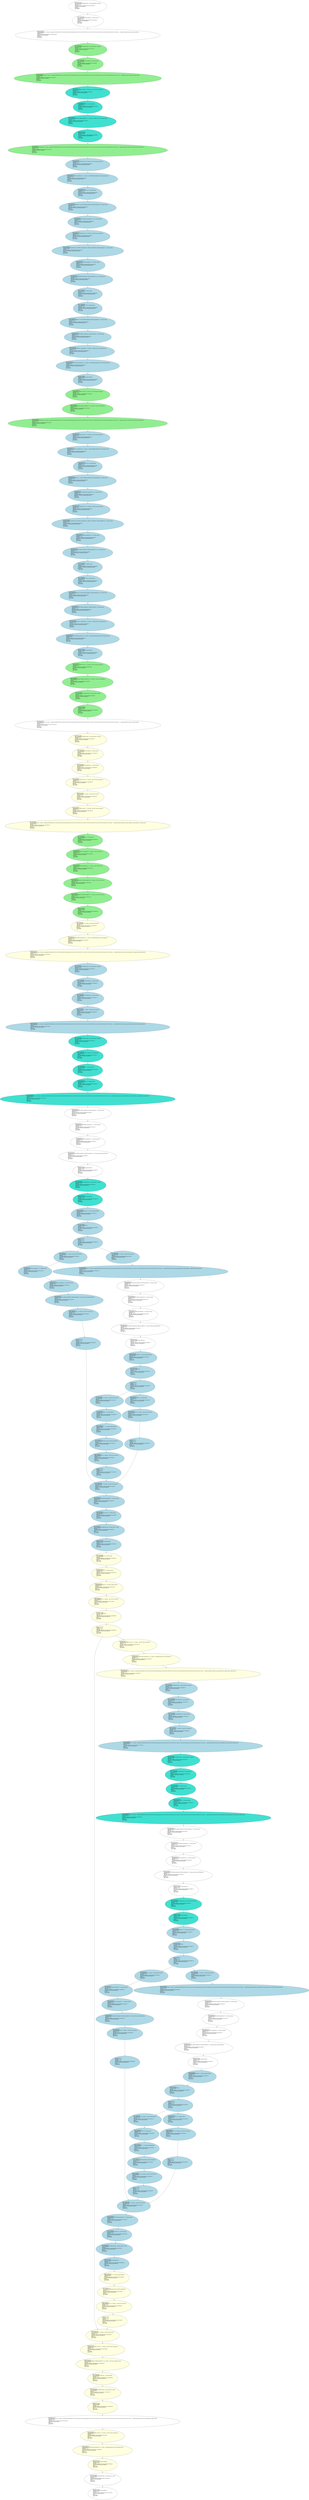 digraph "MachineCFG of main" {
  Node0 [label="MI0x55f326bb5110\l  renamable $r1 = LDRi12 %const.0, 0, 14, $noreg :: (load (s32) from constant-pool)\l  isTransient:False\l  ExeCnt:1\l  MI's addr:0x800000 cache line:524288 cache index:0\l  More Info of MI:prime_initSeed_BB0_I0\lin UR186\l  May Load?1\l  May Store?0\l  ]\l  " fillcolor="turquoise" style="filled"];
  Node0 -> Node1;
  Node1 [label="MI0x55f326bb5258\l  renamable $r0 = MOVi 0, 14, $noreg, $noreg\l  isTransient:False\l  ExeCnt:1\l  MI's addr:0x800004 cache line:524288 cache index:0\l  More Info of MI:prime_initSeed_BB0_I1\lin UR185\l  May Load?0\l  May Store?0\l  ]\l  " fillcolor="turquoise" style="filled"];
  Node1 -> Node2;
  Node2 [label="MI0x55f326bb53a0\l  STRi12 killed renamable $r0, killed renamable $r1, 0, 14, $noreg :: (volatile store (s32) into @prime_seed)\l  isTransient:False\l  ExeCnt:1\l  MI's addr:0x800008 cache line:524288 cache index:0\l  More Info of MI:prime_initSeed_BB0_I2\lin UR184\l  May Load?0\l  May Store?1\l  ]\l  " fillcolor="turquoise" style="filled"];
  Node2 -> Node3;
  Node3 [label="MI0x55f326bb54e8\l  BX_RET 14, $noreg\l  isTransient:False\l  ExeCnt:1\l  MI's addr:0x80000c cache line:524288 cache index:0\l  More Info of MI:prime_initSeed_BB0_I3\lin UR183\l  May Load?0\l  May Store?0\l  ]\l  " fillcolor="turquoise" style="filled"];
  Node3 -> Node17;
  Node4 [label="MI0x55f326bc40f0\l  renamable $r0 = LDRi12 %const.0, 0, 14, $noreg :: (load (s32) from constant-pool)\l  isTransient:False\l  ExeCnt:1\l  MI's addr:0x800014 cache line:524289 cache index:1\l  More Info of MI:prime_randomInteger_BB0_I0\lin UR181\l  May Load?1\l  May Store?0\l  ]\l  " fillcolor="lightblue" style="filled"];
  Node4 -> Node6;
  Node5 [label="MI0x55f326bc40f0\l  renamable $r0 = LDRi12 %const.0, 0, 14, $noreg :: (load (s32) from constant-pool)\l  isTransient:False\l  ExeCnt:1\l  MI's addr:0x800014 cache line:524289 cache index:1\l  More Info of MI:prime_randomInteger_BB0_I0\lin UR162\l  May Load?1\l  May Store?0\l  ]\l  " fillcolor="lightblue" style="filled"];
  Node5 -> Node7;
  Node6 [label="MI0x55f326bc4238\l  renamable $r2 = LDRi12 renamable $r0, 0, 14, $noreg :: (volatile dereferenceable load (s32) from @prime_seed)\l  isTransient:False\l  ExeCnt:1\l  MI's addr:0x800018 cache line:524289 cache index:1\l  More Info of MI:prime_randomInteger_BB0_I1\lin UR180\l  May Load?1\l  May Store?0\l  ]\l  " fillcolor="lightblue" style="filled"];
  Node6 -> Node8;
  Node7 [label="MI0x55f326bc4238\l  renamable $r2 = LDRi12 renamable $r0, 0, 14, $noreg :: (volatile dereferenceable load (s32) from @prime_seed)\l  isTransient:False\l  ExeCnt:1\l  MI's addr:0x800018 cache line:524289 cache index:1\l  More Info of MI:prime_randomInteger_BB0_I1\lin UR161\l  May Load?1\l  May Store?0\l  ]\l  " fillcolor="lightblue" style="filled"];
  Node7 -> Node9;
  Node8 [label="MI0x55f326bc4380\l  renamable $r3 = MOVi 133, 14, $noreg, $noreg\l  isTransient:False\l  ExeCnt:1\l  MI's addr:0x80001c cache line:524289 cache index:1\l  More Info of MI:prime_randomInteger_BB0_I2\lin UR179\l  May Load?0\l  May Store?0\l  ]\l  " fillcolor="lightblue" style="filled"];
  Node8 -> Node10;
  Node9 [label="MI0x55f326bc4380\l  renamable $r3 = MOVi 133, 14, $noreg, $noreg\l  isTransient:False\l  ExeCnt:1\l  MI's addr:0x80001c cache line:524289 cache index:1\l  More Info of MI:prime_randomInteger_BB0_I2\lin UR160\l  May Load?0\l  May Store?0\l  ]\l  " fillcolor="lightblue" style="filled"];
  Node9 -> Node11;
  Node10 [label="MI0x55f326bc44c8\l  early-clobber renamable $r1 = nsw MULv5 killed renamable $r2, killed renamable $r3, 14, $noreg, $noreg\l  isTransient:False\l  ExeCnt:1\l  MI's addr:0x800020 cache line:524290 cache index:2\l  More Info of MI:prime_randomInteger_BB0_I3\lin UR178\l  May Load?0\l  May Store?0\l  ]\l  " fillcolor="lightblue" style="filled"];
  Node10 -> Node12;
  Node11 [label="MI0x55f326bc44c8\l  early-clobber renamable $r1 = nsw MULv5 killed renamable $r2, killed renamable $r3, 14, $noreg, $noreg\l  isTransient:False\l  ExeCnt:1\l  MI's addr:0x800020 cache line:524290 cache index:2\l  More Info of MI:prime_randomInteger_BB0_I3\lin UR159\l  May Load?0\l  May Store?0\l  ]\l  " fillcolor="lightblue" style="filled"];
  Node11 -> Node13;
  Node12 [label="MI0x55f326bc4610\l  renamable $r1 = nsw ADDri killed renamable $r1, 81, 14, $noreg, $noreg\l  isTransient:False\l  ExeCnt:1\l  MI's addr:0x800024 cache line:524290 cache index:2\l  More Info of MI:prime_randomInteger_BB0_I4\lin UR177\l  May Load?0\l  May Store?0\l  ]\l  " fillcolor="lightblue" style="filled"];
  Node12 -> Node14;
  Node13 [label="MI0x55f326bc4610\l  renamable $r1 = nsw ADDri killed renamable $r1, 81, 14, $noreg, $noreg\l  isTransient:False\l  ExeCnt:1\l  MI's addr:0x800024 cache line:524290 cache index:2\l  More Info of MI:prime_randomInteger_BB0_I4\lin UR158\l  May Load?0\l  May Store?0\l  ]\l  " fillcolor="lightblue" style="filled"];
  Node13 -> Node15;
  Node14 [label="MI0x55f326bc4758\l  renamable $r12 = LDRcp %const.1, 0, 14, $noreg :: (load (s32) from constant-pool)\l  isTransient:False\l  ExeCnt:1\l  MI's addr:0x800028 cache line:524290 cache index:2\l  More Info of MI:prime_randomInteger_BB0_I5\lin UR176\l  May Load?1\l  May Store?0\l  ]\l  " fillcolor="lightblue" style="filled"];
  Node14 -> Node19;
  Node15 [label="MI0x55f326bc4758\l  renamable $r12 = LDRcp %const.1, 0, 14, $noreg :: (load (s32) from constant-pool)\l  isTransient:False\l  ExeCnt:1\l  MI's addr:0x800028 cache line:524290 cache index:2\l  More Info of MI:prime_randomInteger_BB0_I5\lin UR157\l  May Load?1\l  May Store?0\l  ]\l  " fillcolor="lightblue" style="filled"];
  Node15 -> Node20;
  Node16 [label="MI0x55f326bccb98\l  BL_pred @prime_initSeed, 14, $noreg, <regmask $lr $d8 $d9 $d10 $d11 $d12 $d13 $d14 $d15 $q4 $q5 $q6 $q7 $r4 $r5 $r6 $r7 $r8 $r9 $r10 $r11 $s16 $s17 $s18 $s19 $s20 $s21 $s22 $s23 $s24 $s25 $s26 $s27 and 35 more...>, implicit-def dead $lr, implicit $sp, implicit-def $sp\l  isTransient:False\l  ExeCnt:1\l  MI's addr:0x800064 cache line:524294 cache index:6\l  More Info of MI:prime_init_BB0_I6\lin UR187\l  May Load?0\l  May Store?0\l  ]\l  " fillcolor="lightgreen" style="filled"];
  Node16 -> Node0;
  Node17 [label="MI0x55f326bccf70\l  BL_pred @prime_randomInteger, 14, $noreg, <regmask $lr $d8 $d9 $d10 $d11 $d12 $d13 $d14 $d15 $q4 $q5 $q6 $q7 $r4 $r5 $r6 $r7 $r8 $r9 $r10 $r11 $s16 $s17 $s18 $s19 $s20 $s21 $s22 $s23 $s24 $s25 $s26 $s27 and 35 more...>, implicit-def dead $lr, implicit $sp, implicit-def $sp, implicit-def $r0\l  isTransient:False\l  ExeCnt:1\l  MI's addr:0x800068 cache line:524294 cache index:6\l  More Info of MI:prime_init_BB0_I7\lin UR182\l  May Load?0\l  May Store?0\l  ]\l  " fillcolor="lightgreen" style="filled"];
  Node17 -> Node4;
  Node18 [label="MI0x55f326bcd0b8\l  $r11 = frame-setup MOVr killed $sp, 14, $noreg, $noreg\l  isTransient:False\l  ExeCnt:1\l  MI's addr:0x800060 cache line:524294 cache index:6\l  More Info of MI:prime_init_BB0_I4\lin UR188\l  May Load?0\l  May Store?0\l  ]\l  " fillcolor="lightgreen" style="filled"];
  Node18 -> Node16;
  Node19 [label="MI0x55f326bd0150\l  dead early-clobber renamable $r2, early-clobber renamable $r3 = SMULLv5 renamable $r1, killed renamable $r12, 14, $noreg, $noreg\l  isTransient:False\l  ExeCnt:1\l  MI's addr:0x80002c cache line:524290 cache index:2\l  More Info of MI:prime_randomInteger_BB0_I6\lin UR175\l  May Load?0\l  May Store?0\l  ]\l  " fillcolor="lightblue" style="filled"];
  Node19 -> Node21;
  Node20 [label="MI0x55f326bd0150\l  dead early-clobber renamable $r2, early-clobber renamable $r3 = SMULLv5 renamable $r1, killed renamable $r12, 14, $noreg, $noreg\l  isTransient:False\l  ExeCnt:1\l  MI's addr:0x80002c cache line:524290 cache index:2\l  More Info of MI:prime_randomInteger_BB0_I6\lin UR156\l  May Load?0\l  May Store?0\l  ]\l  " fillcolor="lightblue" style="filled"];
  Node20 -> Node22;
  Node21 [label="MI0x55f326bd0298\l  renamable $r2 = MOVsi renamable $r3, 73, 14, $noreg, $noreg\l  isTransient:False\l  ExeCnt:1\l  MI's addr:0x800030 cache line:524291 cache index:3\l  More Info of MI:prime_randomInteger_BB0_I7\lin UR174\l  May Load?0\l  May Store?0\l  ]\l  " fillcolor="lightblue" style="filled"];
  Node21 -> Node23;
  Node22 [label="MI0x55f326bd0298\l  renamable $r2 = MOVsi renamable $r3, 73, 14, $noreg, $noreg\l  isTransient:False\l  ExeCnt:1\l  MI's addr:0x800030 cache line:524291 cache index:3\l  More Info of MI:prime_randomInteger_BB0_I7\lin UR155\l  May Load?0\l  May Store?0\l  ]\l  " fillcolor="lightblue" style="filled"];
  Node22 -> Node24;
  Node23 [label="MI0x55f326bd03e0\l  renamable $r3 = ADDrsi killed renamable $r2, killed renamable $r3, 251, 14, $noreg, $noreg\l  isTransient:False\l  ExeCnt:1\l  MI's addr:0x800034 cache line:524291 cache index:3\l  More Info of MI:prime_randomInteger_BB0_I8\lin UR173\l  May Load?0\l  May Store?0\l  ]\l  " fillcolor="lightblue" style="filled"];
  Node23 -> Node33;
  Node24 [label="MI0x55f326bd03e0\l  renamable $r3 = ADDrsi killed renamable $r2, killed renamable $r3, 251, 14, $noreg, $noreg\l  isTransient:False\l  ExeCnt:1\l  MI's addr:0x800034 cache line:524291 cache index:3\l  More Info of MI:prime_randomInteger_BB0_I8\lin UR154\l  May Load?0\l  May Store?0\l  ]\l  " fillcolor="lightblue" style="filled"];
  Node24 -> Node34;
  Node25 [label="MI0x55f326bd05b0\l  early-clobber renamable $r2 = MULv5 killed renamable $r3, killed renamable $r12, 14, $noreg, $noreg\l  isTransient:False\l  ExeCnt:1\l  MI's addr:0x800040 cache line:524292 cache index:4\l  More Info of MI:prime_randomInteger_BB0_I11\lin UR170\l  May Load?0\l  May Store?0\l  ]\l  " fillcolor="lightblue" style="filled"];
  Node25 -> Node27;
  Node26 [label="MI0x55f326bd05b0\l  early-clobber renamable $r2 = MULv5 killed renamable $r3, killed renamable $r12, 14, $noreg, $noreg\l  isTransient:False\l  ExeCnt:1\l  MI's addr:0x800040 cache line:524292 cache index:4\l  More Info of MI:prime_randomInteger_BB0_I11\lin UR151\l  May Load?0\l  May Store?0\l  ]\l  " fillcolor="lightblue" style="filled"];
  Node26 -> Node28;
  Node27 [label="MI0x55f326bd06f8\l  renamable $r1 = SUBrr killed renamable $r1, killed renamable $r2, 14, $noreg, $noreg\l  isTransient:False\l  ExeCnt:1\l  MI's addr:0x800044 cache line:524292 cache index:4\l  More Info of MI:prime_randomInteger_BB0_I12\lin UR169\l  May Load?0\l  May Store?0\l  ]\l  " fillcolor="lightblue" style="filled"];
  Node27 -> Node29;
  Node28 [label="MI0x55f326bd06f8\l  renamable $r1 = SUBrr killed renamable $r1, killed renamable $r2, 14, $noreg, $noreg\l  isTransient:False\l  ExeCnt:1\l  MI's addr:0x800044 cache line:524292 cache index:4\l  More Info of MI:prime_randomInteger_BB0_I12\lin UR150\l  May Load?0\l  May Store?0\l  ]\l  " fillcolor="lightblue" style="filled"];
  Node28 -> Node30;
  Node29 [label="MI0x55f326bd0840\l  STRi12 killed renamable $r1, renamable $r0, 0, 14, $noreg :: (volatile store (s32) into @prime_seed)\l  isTransient:False\l  ExeCnt:1\l  MI's addr:0x800048 cache line:524292 cache index:4\l  More Info of MI:prime_randomInteger_BB0_I13\lin UR168\l  May Load?0\l  May Store?1\l  ]\l  " fillcolor="lightblue" style="filled"];
  Node29 -> Node31;
  Node30 [label="MI0x55f326bd0840\l  STRi12 killed renamable $r1, renamable $r0, 0, 14, $noreg :: (volatile store (s32) into @prime_seed)\l  isTransient:False\l  ExeCnt:1\l  MI's addr:0x800048 cache line:524292 cache index:4\l  More Info of MI:prime_randomInteger_BB0_I13\lin UR149\l  May Load?0\l  May Store?1\l  ]\l  " fillcolor="lightblue" style="filled"];
  Node30 -> Node32;
  Node31 [label="MI0x55f326bd0988\l  renamable $r0 = LDRi12 killed renamable $r0, 0, 14, $noreg :: (volatile dereferenceable load (s32) from @prime_seed)\l  isTransient:False\l  ExeCnt:1\l  MI's addr:0x80004c cache line:524292 cache index:4\l  More Info of MI:prime_randomInteger_BB0_I14\lin UR167\l  May Load?1\l  May Store?0\l  ]\l  " fillcolor="lightblue" style="filled"];
  Node31 -> Node35;
  Node32 [label="MI0x55f326bd0988\l  renamable $r0 = LDRi12 killed renamable $r0, 0, 14, $noreg :: (volatile dereferenceable load (s32) from @prime_seed)\l  isTransient:False\l  ExeCnt:1\l  MI's addr:0x80004c cache line:524292 cache index:4\l  More Info of MI:prime_randomInteger_BB0_I14\lin UR148\l  May Load?1\l  May Store?0\l  ]\l  " fillcolor="lightblue" style="filled"];
  Node32 -> Node36;
  Node33 [label="MI0x55f326bd0ad0\l  $r12 = MOVi 159, 14, $noreg, $noreg\l  isTransient:False\l  ExeCnt:1\l  MI's addr:0x800038 cache line:524291 cache index:3\l  More Info of MI:prime_randomInteger_BB0_I9\lin UR172\l  May Load?0\l  May Store?0\l  ]\l  " fillcolor="lightblue" style="filled"];
  Node33 -> Node37;
  Node34 [label="MI0x55f326bd0ad0\l  $r12 = MOVi 159, 14, $noreg, $noreg\l  isTransient:False\l  ExeCnt:1\l  MI's addr:0x800038 cache line:524291 cache index:3\l  More Info of MI:prime_randomInteger_BB0_I9\lin UR153\l  May Load?0\l  May Store?0\l  ]\l  " fillcolor="lightblue" style="filled"];
  Node34 -> Node38;
  Node35 [label="MI0x55f326bd0b58\l  BX_RET 14, $noreg, implicit killed $r0\l  isTransient:False\l  ExeCnt:1\l  MI's addr:0x800050 cache line:524293 cache index:5\l  More Info of MI:prime_randomInteger_BB0_I15\lin UR166\l  May Load?0\l  May Store?0\l  ]\l  " fillcolor="lightblue" style="filled"];
  Node35 -> Node42;
  Node36 [label="MI0x55f326bd0b58\l  BX_RET 14, $noreg, implicit killed $r0\l  isTransient:False\l  ExeCnt:1\l  MI's addr:0x800050 cache line:524293 cache index:5\l  More Info of MI:prime_randomInteger_BB0_I15\lin UR147\l  May Load?0\l  May Store?0\l  ]\l  " fillcolor="lightblue" style="filled"];
  Node36 -> Node47;
  Node37 [label="MI0x55f326bd0d60\l  $r12 = ORRri $r12, 7936, 14, $noreg, $noreg\l  isTransient:False\l  ExeCnt:1\l  MI's addr:0x80003c cache line:524291 cache index:3\l  More Info of MI:prime_randomInteger_BB0_I10\lin UR171\l  May Load?0\l  May Store?0\l  ]\l  " fillcolor="lightblue" style="filled"];
  Node37 -> Node25;
  Node38 [label="MI0x55f326bd0d60\l  $r12 = ORRri $r12, 7936, 14, $noreg, $noreg\l  isTransient:False\l  ExeCnt:1\l  MI's addr:0x80003c cache line:524291 cache index:3\l  More Info of MI:prime_randomInteger_BB0_I10\lin UR152\l  May Load?0\l  May Store?0\l  ]\l  " fillcolor="lightblue" style="filled"];
  Node38 -> Node26;
  Node39 [label="MI0x55f326bd5800\l  renamable $r0 = LDRi12 %const.0, 0, 14, $noreg :: (load (s32) from constant-pool)\l  isTransient:False\l  ExeCnt:1\l  MI's addr:0x800090 cache line:524297 cache index:9\l  More Info of MI:prime_return_BB0_I0\lin UR5\l  May Load?1\l  May Store?0\l  ]\l  " fillcolor="lightyellow" style="filled"];
  Node39 -> Node40;
  Node40 [label="MI0x55f326bd5948\l  renamable $r0 = LDRi12 killed renamable $r0, 0, 14, $noreg :: (dereferenceable load (s32) from @prime_result)\l  isTransient:False\l  ExeCnt:1\l  MI's addr:0x800094 cache line:524297 cache index:9\l  More Info of MI:prime_return_BB0_I1\lin UR4\l  May Load?1\l  May Store?0\l  ]\l  " fillcolor="lightyellow" style="filled"];
  Node40 -> Node41;
  Node41 [label="MI0x55f326bd5b18\l  BX_RET 14, $noreg, implicit killed $r0\l  isTransient:False\l  ExeCnt:1\l  MI's addr:0x800098 cache line:524297 cache index:9\l  More Info of MI:prime_return_BB0_I2\lin UR3\l  May Load?0\l  May Store?0\l  ]\l  " fillcolor="lightyellow" style="filled"];
  Node41 -> Node164;
  Node42 [label="MI0x55f326bdad28\l  renamable $r1 = LDRi12 %const.0, 0, 14, $noreg :: (load (s32) from constant-pool)\l  isTransient:False\l  ExeCnt:1\l  MI's addr:0x80006c cache line:524294 cache index:6\l  More Info of MI:prime_init_BB0_I8\lin UR165\l  May Load?1\l  May Store?0\l  ]\l  " fillcolor="lightgreen" style="filled"];
  Node42 -> Node43;
  Node43 [label="MI0x55f326bdae70\l  STRi12 killed renamable $r0, killed renamable $r1, 0, 14, $noreg :: (store (s32) into @prime_x)\l  isTransient:False\l  ExeCnt:1\l  MI's addr:0x800070 cache line:524295 cache index:7\l  More Info of MI:prime_init_BB0_I9\lin UR164\l  May Load?0\l  May Store?1\l  ]\l  " fillcolor="lightgreen" style="filled"];
  Node43 -> Node45;
  Node44 [label="MI0x55f326bdafb8\l  $sp = frame-destroy LDMIA_UPD $sp, 14, $noreg, def $r11, def $lr\l  isTransient:False\l  ExeCnt:1\l  MI's addr:0x800080 cache line:524296 cache index:8\l  More Info of MI:prime_init_BB0_I13\lin UR144\l  May Load?1\l  May Store?0\l  ]\l  " fillcolor="lightgreen" style="filled"];
  Node44 -> Node49;
  Node45 [label="MI0x55f326bdb100\l  BL_pred @prime_randomInteger, 14, $noreg, <regmask $lr $d8 $d9 $d10 $d11 $d12 $d13 $d14 $d15 $q4 $q5 $q6 $q7 $r4 $r5 $r6 $r7 $r8 $r9 $r10 $r11 $s16 $s17 $s18 $s19 $s20 $s21 $s22 $s23 $s24 $s25 $s26 $s27 and 35 more...>, implicit-def dead $lr, implicit $sp, implicit-def $sp, implicit-def $r0\l  isTransient:False\l  ExeCnt:1\l  MI's addr:0x800074 cache line:524295 cache index:7\l  More Info of MI:prime_init_BB0_I10\lin UR163\l  May Load?0\l  May Store?0\l  ]\l  " fillcolor="lightgreen" style="filled"];
  Node45 -> Node5;
  Node46 [label="MI0x55f326bdb248\l  $sp = frame-setup STMDB_UPD $sp, 14, $noreg, killed $r11, killed $lr\l  isTransient:False\l  ExeCnt:1\l  MI's addr:0x80005c cache line:524293 cache index:5\l  More Info of MI:prime_init_BB0_I0\lin UR189\l  May Load?0\l  May Store?1\l  ]\l  " fillcolor="lightgreen" style="filled"];
  Node46 -> Node18;
  Node47 [label="MI0x55f326bdb418\l  renamable $r1 = LDRi12 %const.1, 0, 14, $noreg :: (load (s32) from constant-pool)\l  isTransient:False\l  ExeCnt:1\l  MI's addr:0x800078 cache line:524295 cache index:7\l  More Info of MI:prime_init_BB0_I11\lin UR146\l  May Load?1\l  May Store?0\l  ]\l  " fillcolor="lightgreen" style="filled"];
  Node47 -> Node48;
  Node48 [label="MI0x55f326bdb560\l  STRi12 killed renamable $r0, killed renamable $r1, 0, 14, $noreg :: (store (s32) into @prime_y)\l  isTransient:False\l  ExeCnt:1\l  MI's addr:0x80007c cache line:524295 cache index:7\l  More Info of MI:prime_init_BB0_I12\lin UR145\l  May Load?0\l  May Store?1\l  ]\l  " fillcolor="lightgreen" style="filled"];
  Node48 -> Node44;
  Node49 [label="MI0x55f326bdb6a8\l  BX_RET 14, $noreg\l  isTransient:False\l  ExeCnt:1\l  MI's addr:0x800084 cache line:524296 cache index:8\l  More Info of MI:prime_init_BB0_I14\lin UR143\l  May Load?0\l  May Store?0\l  ]\l  " fillcolor="lightgreen" style="filled"];
  Node49 -> Node162;
  Node50 [label="MI0x55f326bddba0\l  renamable $r0 = ADDrr killed renamable $r0, killed renamable $r1, 14, $noreg, $noreg\l  isTransient:False\l  ExeCnt:1\l  MI's addr:0x8000a0 cache line:524298 cache index:10\l  More Info of MI:prime_divides_BB0_I0\lin UR56\l  May Load?0\l  May Store?0\l  ]\l  " fillcolor="white" style="filled"];
  Node50 -> Node54;
  Node51 [label="MI0x55f326bddba0\l  renamable $r0 = ADDrr killed renamable $r0, killed renamable $r1, 14, $noreg, $noreg\l  isTransient:False\l  ExeCnt:1\l  MI's addr:0x8000a0 cache line:524298 cache index:10\l  More Info of MI:prime_divides_BB0_I0\lin UR38\l  May Load?0\l  May Store?0\l  ]\l  " fillcolor="white" style="filled"];
  Node51 -> Node55;
  Node52 [label="MI0x55f326bddba0\l  renamable $r0 = ADDrr killed renamable $r0, killed renamable $r1, 14, $noreg, $noreg\l  isTransient:False\l  ExeCnt:1\l  MI's addr:0x8000a0 cache line:524298 cache index:10\l  More Info of MI:prime_divides_BB0_I0\lin UR115\l  May Load?0\l  May Store?0\l  ]\l  " fillcolor="white" style="filled"];
  Node52 -> Node56;
  Node53 [label="MI0x55f326bddba0\l  renamable $r0 = ADDrr killed renamable $r0, killed renamable $r1, 14, $noreg, $noreg\l  isTransient:False\l  ExeCnt:1\l  MI's addr:0x8000a0 cache line:524298 cache index:10\l  More Info of MI:prime_divides_BB0_I0\lin UR97\l  May Load?0\l  May Store?0\l  ]\l  " fillcolor="white" style="filled"];
  Node53 -> Node57;
  Node54 [label="MI0x55f326bddce8\l  renamable $r0 = RSBri killed renamable $r0, 0, 14, $noreg, $noreg\l  isTransient:False\l  ExeCnt:1\l  MI's addr:0x8000a4 cache line:524298 cache index:10\l  More Info of MI:prime_divides_BB0_I1\lin UR55\l  May Load?0\l  May Store?0\l  ]\l  " fillcolor="white" style="filled"];
  Node54 -> Node58;
  Node55 [label="MI0x55f326bddce8\l  renamable $r0 = RSBri killed renamable $r0, 0, 14, $noreg, $noreg\l  isTransient:False\l  ExeCnt:1\l  MI's addr:0x8000a4 cache line:524298 cache index:10\l  More Info of MI:prime_divides_BB0_I1\lin UR37\l  May Load?0\l  May Store?0\l  ]\l  " fillcolor="white" style="filled"];
  Node55 -> Node59;
  Node56 [label="MI0x55f326bddce8\l  renamable $r0 = RSBri killed renamable $r0, 0, 14, $noreg, $noreg\l  isTransient:False\l  ExeCnt:1\l  MI's addr:0x8000a4 cache line:524298 cache index:10\l  More Info of MI:prime_divides_BB0_I1\lin UR114\l  May Load?0\l  May Store?0\l  ]\l  " fillcolor="white" style="filled"];
  Node56 -> Node60;
  Node57 [label="MI0x55f326bddce8\l  renamable $r0 = RSBri killed renamable $r0, 0, 14, $noreg, $noreg\l  isTransient:False\l  ExeCnt:1\l  MI's addr:0x8000a4 cache line:524298 cache index:10\l  More Info of MI:prime_divides_BB0_I1\lin UR96\l  May Load?0\l  May Store?0\l  ]\l  " fillcolor="white" style="filled"];
  Node57 -> Node61;
  Node58 [label="MI0x55f326bdde30\l  renamable $r1 = RSBri renamable $r0, 0, 14, $noreg, def $cpsr\l  isTransient:False\l  ExeCnt:1\l  MI's addr:0x8000a8 cache line:524298 cache index:10\l  More Info of MI:prime_divides_BB0_I2\lin UR54\l  May Load?0\l  May Store?0\l  ]\l  " fillcolor="white" style="filled"];
  Node58 -> Node62;
  Node59 [label="MI0x55f326bdde30\l  renamable $r1 = RSBri renamable $r0, 0, 14, $noreg, def $cpsr\l  isTransient:False\l  ExeCnt:1\l  MI's addr:0x8000a8 cache line:524298 cache index:10\l  More Info of MI:prime_divides_BB0_I2\lin UR36\l  May Load?0\l  May Store?0\l  ]\l  " fillcolor="white" style="filled"];
  Node59 -> Node63;
  Node60 [label="MI0x55f326bdde30\l  renamable $r1 = RSBri renamable $r0, 0, 14, $noreg, def $cpsr\l  isTransient:False\l  ExeCnt:1\l  MI's addr:0x8000a8 cache line:524298 cache index:10\l  More Info of MI:prime_divides_BB0_I2\lin UR113\l  May Load?0\l  May Store?0\l  ]\l  " fillcolor="white" style="filled"];
  Node60 -> Node64;
  Node61 [label="MI0x55f326bdde30\l  renamable $r1 = RSBri renamable $r0, 0, 14, $noreg, def $cpsr\l  isTransient:False\l  ExeCnt:1\l  MI's addr:0x8000a8 cache line:524298 cache index:10\l  More Info of MI:prime_divides_BB0_I2\lin UR95\l  May Load?0\l  May Store?0\l  ]\l  " fillcolor="white" style="filled"];
  Node61 -> Node65;
  Node62 [label="MI0x55f326bddf78\l  renamable $r0 = ADCrr killed renamable $r0, killed renamable $r1, 14, $noreg, $noreg, implicit killed $cpsr\l  isTransient:False\l  ExeCnt:1\l  MI's addr:0x8000ac cache line:524298 cache index:10\l  More Info of MI:prime_divides_BB0_I3\lin UR53\l  May Load?0\l  May Store?0\l  ]\l  " fillcolor="white" style="filled"];
  Node62 -> Node66;
  Node63 [label="MI0x55f326bddf78\l  renamable $r0 = ADCrr killed renamable $r0, killed renamable $r1, 14, $noreg, $noreg, implicit killed $cpsr\l  isTransient:False\l  ExeCnt:1\l  MI's addr:0x8000ac cache line:524298 cache index:10\l  More Info of MI:prime_divides_BB0_I3\lin UR35\l  May Load?0\l  May Store?0\l  ]\l  " fillcolor="white" style="filled"];
  Node63 -> Node67;
  Node64 [label="MI0x55f326bddf78\l  renamable $r0 = ADCrr killed renamable $r0, killed renamable $r1, 14, $noreg, $noreg, implicit killed $cpsr\l  isTransient:False\l  ExeCnt:1\l  MI's addr:0x8000ac cache line:524298 cache index:10\l  More Info of MI:prime_divides_BB0_I3\lin UR112\l  May Load?0\l  May Store?0\l  ]\l  " fillcolor="white" style="filled"];
  Node64 -> Node68;
  Node65 [label="MI0x55f326bddf78\l  renamable $r0 = ADCrr killed renamable $r0, killed renamable $r1, 14, $noreg, $noreg, implicit killed $cpsr\l  isTransient:False\l  ExeCnt:1\l  MI's addr:0x8000ac cache line:524298 cache index:10\l  More Info of MI:prime_divides_BB0_I3\lin UR94\l  May Load?0\l  May Store?0\l  ]\l  " fillcolor="white" style="filled"];
  Node65 -> Node69;
  Node66 [label="MI0x55f326bde148\l  BX_RET 14, $noreg, implicit killed $r0\l  isTransient:False\l  ExeCnt:1\l  MI's addr:0x8000b0 cache line:524299 cache index:11\l  More Info of MI:prime_divides_BB0_I4\lin UR52\l  May Load?0\l  May Store?0\l  ]\l  " fillcolor="white" style="filled"];
  Node66 -> Node70;
  Node67 [label="MI0x55f326bde148\l  BX_RET 14, $noreg, implicit killed $r0\l  isTransient:False\l  ExeCnt:1\l  MI's addr:0x8000b0 cache line:524299 cache index:11\l  More Info of MI:prime_divides_BB0_I4\lin UR34\l  May Load?0\l  May Store?0\l  ]\l  " fillcolor="white" style="filled"];
  Node67 -> Node94;
  Node68 [label="MI0x55f326bde148\l  BX_RET 14, $noreg, implicit killed $r0\l  isTransient:False\l  ExeCnt:1\l  MI's addr:0x8000b0 cache line:524299 cache index:11\l  More Info of MI:prime_divides_BB0_I4\lin UR111\l  May Load?0\l  May Store?0\l  ]\l  " fillcolor="white" style="filled"];
  Node68 -> Node71;
  Node69 [label="MI0x55f326bde148\l  BX_RET 14, $noreg, implicit killed $r0\l  isTransient:False\l  ExeCnt:1\l  MI's addr:0x8000b0 cache line:524299 cache index:11\l  More Info of MI:prime_divides_BB0_I4\lin UR93\l  May Load?0\l  May Store?0\l  ]\l  " fillcolor="white" style="filled"];
  Node69 -> Node95;
  Node70 [label="MI0x55f326be4800\l  $sp = frame-destroy LDMIA_UPD $sp, 14, $noreg, def $r11, def $lr\l  isTransient:False\l  ExeCnt:1\l  MI's addr:0x8000c8 cache line:524300 cache index:12\l  More Info of MI:prime_even_BB0_I9\lin UR51\l  May Load?1\l  May Store?0\l  ]\l  " fillcolor="turquoise" style="filled"];
  Node70 -> Node80;
  Node71 [label="MI0x55f326be4800\l  $sp = frame-destroy LDMIA_UPD $sp, 14, $noreg, def $r11, def $lr\l  isTransient:False\l  ExeCnt:1\l  MI's addr:0x8000c8 cache line:524300 cache index:12\l  More Info of MI:prime_even_BB0_I9\lin UR110\l  May Load?1\l  May Store?0\l  ]\l  " fillcolor="turquoise" style="filled"];
  Node71 -> Node81;
  Node72 [label="MI0x55f326be4948\l  renamable $r0 = MOVi 2, 14, $noreg, $noreg\l  isTransient:False\l  ExeCnt:1\l  MI's addr:0x8000c0 cache line:524300 cache index:12\l  More Info of MI:prime_even_BB0_I7\lin UR58\l  May Load?0\l  May Store?0\l  ]\l  " fillcolor="turquoise" style="filled"];
  Node72 -> Node76;
  Node73 [label="MI0x55f326be4948\l  renamable $r0 = MOVi 2, 14, $noreg, $noreg\l  isTransient:False\l  ExeCnt:1\l  MI's addr:0x8000c0 cache line:524300 cache index:12\l  More Info of MI:prime_even_BB0_I7\lin UR117\l  May Load?0\l  May Store?0\l  ]\l  " fillcolor="turquoise" style="filled"];
  Node73 -> Node77;
  Node74 [label="MI0x55f326be4a90\l  $r11 = frame-setup MOVr killed $sp, 14, $noreg, $noreg\l  isTransient:False\l  ExeCnt:1\l  MI's addr:0x8000b8 cache line:524299 cache index:11\l  More Info of MI:prime_even_BB0_I4\lin UR60\l  May Load?0\l  May Store?0\l  ]\l  " fillcolor="turquoise" style="filled"];
  Node74 -> Node90;
  Node75 [label="MI0x55f326be4a90\l  $r11 = frame-setup MOVr killed $sp, 14, $noreg, $noreg\l  isTransient:False\l  ExeCnt:1\l  MI's addr:0x8000b8 cache line:524299 cache index:11\l  More Info of MI:prime_even_BB0_I4\lin UR119\l  May Load?0\l  May Store?0\l  ]\l  " fillcolor="turquoise" style="filled"];
  Node75 -> Node91;
  Node76 [label="MI0x55f326be4ba0\l  BL_pred @prime_divides, 14, $noreg, <regmask $lr $d8 $d9 $d10 $d11 $d12 $d13 $d14 $d15 $q4 $q5 $q6 $q7 $r4 $r5 $r6 $r7 $r8 $r9 $r10 $r11 $s16 $s17 $s18 $s19 $s20 $s21 $s22 $s23 $s24 $s25 $s26 $s27 and 35 more...>, implicit-def dead $lr, implicit $sp, implicit killed $r0, implicit killed $r1, implicit-def $sp, implicit-def $r0\l  isTransient:False\l  ExeCnt:1\l  MI's addr:0x8000c4 cache line:524300 cache index:12\l  More Info of MI:prime_even_BB0_I8\lin UR57\l  May Load?0\l  May Store?0\l  ]\l  " fillcolor="turquoise" style="filled"];
  Node76 -> Node50;
  Node77 [label="MI0x55f326be4ba0\l  BL_pred @prime_divides, 14, $noreg, <regmask $lr $d8 $d9 $d10 $d11 $d12 $d13 $d14 $d15 $q4 $q5 $q6 $q7 $r4 $r5 $r6 $r7 $r8 $r9 $r10 $r11 $s16 $s17 $s18 $s19 $s20 $s21 $s22 $s23 $s24 $s25 $s26 $s27 and 35 more...>, implicit-def dead $lr, implicit $sp, implicit killed $r0, implicit killed $r1, implicit-def $sp, implicit-def $r0\l  isTransient:False\l  ExeCnt:1\l  MI's addr:0x8000c4 cache line:524300 cache index:12\l  More Info of MI:prime_even_BB0_I8\lin UR116\l  May Load?0\l  May Store?0\l  ]\l  " fillcolor="turquoise" style="filled"];
  Node77 -> Node52;
  Node78 [label="MI0x55f326be4ee8\l  $sp = frame-setup STMDB_UPD $sp, 14, $noreg, killed $r11, killed $lr\l  isTransient:False\l  ExeCnt:1\l  MI's addr:0x8000b4 cache line:524299 cache index:11\l  More Info of MI:prime_even_BB0_I0\lin UR61\l  May Load?0\l  May Store?1\l  ]\l  " fillcolor="turquoise" style="filled"];
  Node78 -> Node74;
  Node79 [label="MI0x55f326be4ee8\l  $sp = frame-setup STMDB_UPD $sp, 14, $noreg, killed $r11, killed $lr\l  isTransient:False\l  ExeCnt:1\l  MI's addr:0x8000b4 cache line:524299 cache index:11\l  More Info of MI:prime_even_BB0_I0\lin UR120\l  May Load?0\l  May Store?1\l  ]\l  " fillcolor="turquoise" style="filled"];
  Node79 -> Node75;
  Node80 [label="MI0x55f326be5040\l  BX_RET 14, $noreg, implicit killed $r0\l  isTransient:False\l  ExeCnt:1\l  MI's addr:0x8000cc cache line:524300 cache index:12\l  More Info of MI:prime_even_BB0_I10\lin UR50\l  May Load?0\l  May Store?0\l  ]\l  " fillcolor="turquoise" style="filled"];
  Node80 -> Node128;
  Node81 [label="MI0x55f326be5040\l  BX_RET 14, $noreg, implicit killed $r0\l  isTransient:False\l  ExeCnt:1\l  MI's addr:0x8000cc cache line:524300 cache index:12\l  More Info of MI:prime_even_BB0_I10\lin UR109\l  May Load?0\l  May Store?0\l  ]\l  " fillcolor="turquoise" style="filled"];
  Node81 -> Node129;
  Node82 [label="MI0x55f326beb4f8\l  $r0 = LDRi12 $sp, 0, 14, $noreg :: (load (s32) from %stack.1)\l  isTransient:False\l  ExeCnt:1\l  MI's addr:0x800140 cache line:524308 cache index:20\l  More Info of MI:prime_prime_BB5_I0\lin UR21\l  May Load?1\l  May Store?0\l  ]\l  " fillcolor="lightblue" style="filled"];
  Node82 -> Node110;
  Node83 [label="MI0x55f326beb4f8\l  $r0 = LDRi12 $sp, 0, 14, $noreg :: (load (s32) from %stack.1)\l  isTransient:False\l  ExeCnt:1\l  MI's addr:0x800140 cache line:524308 cache index:20\l  More Info of MI:prime_prime_BB5_I0\lin UR80\l  May Load?1\l  May Store?0\l  ]\l  " fillcolor="lightblue" style="filled"];
  Node83 -> Node111;
  Node84 [label="MI0x55f326beb680\l  $r11 = frame-setup MOVr killed $sp, 14, $noreg, $noreg\l  isTransient:False\l  ExeCnt:1\l  MI's addr:0x8000d4 cache line:524301 cache index:13\l  More Info of MI:prime_prime_BB0_I4\lin UR65\l  May Load?0\l  May Store?0\l  ]\l  " fillcolor="lightblue" style="filled"];
  Node84 -> Node124;
  Node85 [label="MI0x55f326beb680\l  $r11 = frame-setup MOVr killed $sp, 14, $noreg, $noreg\l  isTransient:False\l  ExeCnt:1\l  MI's addr:0x8000d4 cache line:524301 cache index:13\l  More Info of MI:prime_prime_BB0_I4\lin UR124\l  May Load?0\l  May Store?0\l  ]\l  " fillcolor="lightblue" style="filled"];
  Node85 -> Node125;
  Node86 [label="MI0x55f326beb7c8\l  $r0 = LDRi12 $sp, 4, 14, $noreg :: (load (s32) from %stack.0)\l  isTransient:False\l  ExeCnt:1\l  MI's addr:0x8000f0 cache line:524303 cache index:15\l  More Info of MI:prime_prime_BB1_I0\lin UR46\l  May Load?1\l  May Store?0\l  ]\l  " fillcolor="lightblue" style="filled"];
  Node86 -> Node134;
  Node87 [label="MI0x55f326beb7c8\l  $r0 = LDRi12 $sp, 4, 14, $noreg :: (load (s32) from %stack.0)\l  isTransient:False\l  ExeCnt:1\l  MI's addr:0x8000f0 cache line:524303 cache index:15\l  More Info of MI:prime_prime_BB1_I0\lin UR105\l  May Load?1\l  May Store?0\l  ]\l  " fillcolor="lightblue" style="filled"];
  Node87 -> Node135;
  Node88 [label="MI0x55f326beb850\l  BL_pred @prime_even, 14, $noreg, <regmask $lr $d8 $d9 $d10 $d11 $d12 $d13 $d14 $d15 $q4 $q5 $q6 $q7 $r4 $r5 $r6 $r7 $r8 $r9 $r10 $r11 $s16 $s17 $s18 $s19 $s20 $s21 $s22 $s23 $s24 $s25 $s26 $s27 and 35 more...>, implicit-def dead $lr, implicit $sp, implicit killed $r0, implicit-def $sp, implicit-def $r0\l  isTransient:False\l  ExeCnt:1\l  MI's addr:0x8000e0 cache line:524302 cache index:14\l  More Info of MI:prime_prime_BB0_I8\lin UR62\l  May Load?0\l  May Store?0\l  ]\l  " fillcolor="lightblue" style="filled"];
  Node88 -> Node78;
  Node89 [label="MI0x55f326beb850\l  BL_pred @prime_even, 14, $noreg, <regmask $lr $d8 $d9 $d10 $d11 $d12 $d13 $d14 $d15 $q4 $q5 $q6 $q7 $r4 $r5 $r6 $r7 $r8 $r9 $r10 $r11 $s16 $s17 $s18 $s19 $s20 $s21 $s22 $s23 $s24 $s25 $s26 $s27 and 35 more...>, implicit-def dead $lr, implicit $sp, implicit killed $r0, implicit-def $sp, implicit-def $r0\l  isTransient:False\l  ExeCnt:1\l  MI's addr:0x8000e0 cache line:524302 cache index:14\l  More Info of MI:prime_prime_BB0_I8\lin UR121\l  May Load?0\l  May Store?0\l  ]\l  " fillcolor="lightblue" style="filled"];
  Node89 -> Node79;
  Node90 [label="MI0x55f326beec90\l  $r1 = MOVr killed $r0, 14, $noreg, $noreg\l  isTransient:False\l  ExeCnt:1\l  MI's addr:0x8000bc cache line:524299 cache index:11\l  More Info of MI:prime_even_BB0_I6\lin UR59\l  May Load?0\l  May Store?0\l  ]\l  " fillcolor="turquoise" style="filled"];
  Node90 -> Node72;
  Node91 [label="MI0x55f326beec90\l  $r1 = MOVr killed $r0, 14, $noreg, $noreg\l  isTransient:False\l  ExeCnt:1\l  MI's addr:0x8000bc cache line:524299 cache index:11\l  More Info of MI:prime_even_BB0_I6\lin UR118\l  May Load?0\l  May Store?0\l  ]\l  " fillcolor="turquoise" style="filled"];
  Node91 -> Node73;
  Node92 [label="MI0x55f326bf3a30\l  $sp = frame-setup STMDB_UPD $sp, 14, $noreg, killed $r11, killed $lr\l  isTransient:False\l  ExeCnt:1\l  MI's addr:0x8000d0 cache line:524301 cache index:13\l  More Info of MI:prime_prime_BB0_I0\lin UR66\l  May Load?0\l  May Store?1\l  ]\l  " fillcolor="lightblue" style="filled"];
  Node92 -> Node84;
  Node93 [label="MI0x55f326bf3a30\l  $sp = frame-setup STMDB_UPD $sp, 14, $noreg, killed $r11, killed $lr\l  isTransient:False\l  ExeCnt:1\l  MI's addr:0x8000d0 cache line:524301 cache index:13\l  More Info of MI:prime_prime_BB0_I0\lin UR125\l  May Load?0\l  May Store?1\l  ]\l  " fillcolor="lightblue" style="filled"];
  Node93 -> Node85;
  Node94 [label="MI0x55f326bf3b00\l  CMPri killed renamable $r0, 0, 14, $noreg, implicit-def $cpsr\l  isTransient:False\l  ExeCnt:1\l  MI's addr:0x800110 cache line:524305 cache index:17\l  More Info of MI:prime_prime_BB2_I3\lin UR33\l  May Load?0\l  May Store?0\l  ]\l  " fillcolor="lightblue" style="filled"];
  Node94 -> Node96;
  Node95 [label="MI0x55f326bf3b00\l  CMPri killed renamable $r0, 0, 14, $noreg, implicit-def $cpsr\l  isTransient:False\l  ExeCnt:1\l  MI's addr:0x800110 cache line:524305 cache index:17\l  More Info of MI:prime_prime_BB2_I3\lin UR92\l  May Load?0\l  May Store?0\l  ]\l  " fillcolor="lightblue" style="filled"];
  Node95 -> Node97;
  Node96 [label="MI0x55f326bf3c48\l  Bcc %bb.4, 0, killed $cpsr\l  isTransient:False\l  ExeCnt:1\l  MI's addr:0x800114 cache line:524305 cache index:17\l  More Info of MI:prime_prime_BB2_I4\lin UR32\l  May Load?0\l  May Store?0\l  ]\l  " fillcolor="lightblue" style="filled"];
  Node96 -> Node98;
  Node97 [label="MI0x55f326bf3c48\l  Bcc %bb.4, 0, killed $cpsr\l  isTransient:False\l  ExeCnt:1\l  MI's addr:0x800114 cache line:524305 cache index:17\l  More Info of MI:prime_prime_BB2_I4\lin UR91\l  May Load?0\l  May Store?0\l  ]\l  " fillcolor="lightblue" style="filled"];
  Node97 -> Node99;
  Node98 [label="MI0x55f326bf3d10\l  B %bb.3\l  isTransient:False\l  ExeCnt:1\l  MI's addr:0x800118 cache line:524305 cache index:17\l  More Info of MI:prime_prime_BB2_I5\lin UR31\l  May Load?0\l  May Store?0\l  ]\l  " fillcolor="lightblue" style="filled"];
  Node98 -> Node146;
  Node98 -> Node100;
  Node99 [label="MI0x55f326bf3d10\l  B %bb.3\l  isTransient:False\l  ExeCnt:1\l  MI's addr:0x800118 cache line:524305 cache index:17\l  More Info of MI:prime_prime_BB2_I5\lin UR90\l  May Load?0\l  May Store?0\l  ]\l  " fillcolor="lightblue" style="filled"];
  Node99 -> Node147;
  Node99 -> Node101;
  Node100 [label="MI0x55f326bf3d78\l  renamable $r0 = MOVi 0, 14, $noreg, $noreg\l  isTransient:False\l  ExeCnt:1\l  MI's addr:0x80011c cache line:524305 cache index:17\l  More Info of MI:prime_prime_BB3_I0\lin UR30\l  May Load?0\l  May Store?0\l  ]\l  " fillcolor="lightblue" style="filled"];
  Node100 -> Node144;
  Node101 [label="MI0x55f326bf3d78\l  renamable $r0 = MOVi 0, 14, $noreg, $noreg\l  isTransient:False\l  ExeCnt:1\l  MI's addr:0x80011c cache line:524305 cache index:17\l  More Info of MI:prime_prime_BB3_I0\lin UR89\l  May Load?0\l  May Store?0\l  ]\l  " fillcolor="lightblue" style="filled"];
  Node101 -> Node145;
  Node102 [label="MI0x55f326bf3ec0\l  B %bb.5\l  isTransient:False\l  ExeCnt:1\l  MI's addr:0x800124 cache line:524306 cache index:18\l  More Info of MI:prime_prime_BB3_I2\lin UR28\l  May Load?0\l  May Store?0\l  ]\l  " fillcolor="lightblue" style="filled"];
  Node102 -> Node82;
  Node103 [label="MI0x55f326bf3ec0\l  B %bb.5\l  isTransient:False\l  ExeCnt:1\l  MI's addr:0x800124 cache line:524306 cache index:18\l  More Info of MI:prime_prime_BB3_I2\lin UR87\l  May Load?0\l  May Store?0\l  ]\l  " fillcolor="lightblue" style="filled"];
  Node103 -> Node83;
  Node104 [label="MI0x55f326bf4028\l  renamable $r0 = MOVi 0, 14, $noreg, $noreg\l  isTransient:False\l  ExeCnt:1\l  MI's addr:0x80012c cache line:524306 cache index:18\l  More Info of MI:prime_prime_BB4_I1\lin UR26\l  May Load?0\l  May Store?0\l  ]\l  " fillcolor="lightblue" style="filled"];
  Node104 -> Node106;
  Node105 [label="MI0x55f326bf4028\l  renamable $r0 = MOVi 0, 14, $noreg, $noreg\l  isTransient:False\l  ExeCnt:1\l  MI's addr:0x80012c cache line:524306 cache index:18\l  More Info of MI:prime_prime_BB4_I1\lin UR85\l  May Load?0\l  May Store?0\l  ]\l  " fillcolor="lightblue" style="filled"];
  Node105 -> Node107;
  Node106 [label="MI0x55f326bf4170\l  CMPri renamable $r1, 1, 14, $noreg, implicit-def $cpsr\l  isTransient:False\l  ExeCnt:1\l  MI's addr:0x800130 cache line:524307 cache index:19\l  More Info of MI:prime_prime_BB4_I2\lin UR25\l  May Load?0\l  May Store?0\l  ]\l  " fillcolor="lightblue" style="filled"];
  Node106 -> Node122;
  Node107 [label="MI0x55f326bf4170\l  CMPri renamable $r1, 1, 14, $noreg, implicit-def $cpsr\l  isTransient:False\l  ExeCnt:1\l  MI's addr:0x800130 cache line:524307 cache index:19\l  More Info of MI:prime_prime_BB4_I2\lin UR84\l  May Load?0\l  May Store?0\l  ]\l  " fillcolor="lightblue" style="filled"];
  Node107 -> Node123;
  Node108 [label="MI0x55f326bf4400\l  B %bb.5\l  isTransient:False\l  ExeCnt:1\l  MI's addr:0x80013c cache line:524307 cache index:19\l  More Info of MI:prime_prime_BB4_I5\lin UR22\l  May Load?0\l  May Store?0\l  ]\l  " fillcolor="lightblue" style="filled"];
  Node108 -> Node82;
  Node109 [label="MI0x55f326bf4400\l  B %bb.5\l  isTransient:False\l  ExeCnt:1\l  MI's addr:0x80013c cache line:524307 cache index:19\l  More Info of MI:prime_prime_BB4_I5\lin UR81\l  May Load?0\l  May Store?0\l  ]\l  " fillcolor="lightblue" style="filled"];
  Node109 -> Node83;
  Node110 [label="MI0x55f326bf4468\l  renamable $r0 = ANDri killed renamable $r0, 1, 14, $noreg, $noreg\l  isTransient:False\l  ExeCnt:1\l  MI's addr:0x800144 cache line:524308 cache index:20\l  More Info of MI:prime_prime_BB5_I1\lin UR20\l  May Load?0\l  May Store?0\l  ]\l  " fillcolor="lightblue" style="filled"];
  Node110 -> Node126;
  Node111 [label="MI0x55f326bf4468\l  renamable $r0 = ANDri killed renamable $r0, 1, 14, $noreg, $noreg\l  isTransient:False\l  ExeCnt:1\l  MI's addr:0x800144 cache line:524308 cache index:20\l  More Info of MI:prime_prime_BB5_I1\lin UR79\l  May Load?0\l  May Store?0\l  ]\l  " fillcolor="lightblue" style="filled"];
  Node111 -> Node127;
  Node112 [label="MI0x55f326bf4638\l  BX_RET 14, $noreg, implicit killed $r0\l  isTransient:False\l  ExeCnt:1\l  MI's addr:0x800150 cache line:524309 cache index:21\l  More Info of MI:prime_prime_BB5_I4\lin UR17\l  May Load?0\l  May Store?0\l  ]\l  " fillcolor="lightblue" style="filled"];
  Node112 -> Node170;
  Node113 [label="MI0x55f326bf4638\l  BX_RET 14, $noreg, implicit killed $r0\l  isTransient:False\l  ExeCnt:1\l  MI's addr:0x800150 cache line:524309 cache index:21\l  More Info of MI:prime_prime_BB5_I4\lin UR76\l  May Load?0\l  May Store?0\l  ]\l  " fillcolor="lightblue" style="filled"];
  Node113 -> Node175;
  Node114 [label="MI0x55f326bf46c0\l  STRi12 killed $r0, $sp, 0, 14, $noreg :: (store (s32) into %stack.1)\l  isTransient:False\l  ExeCnt:1\l  MI's addr:0x800100 cache line:524304 cache index:16\l  More Info of MI:prime_prime_BB1_I4\lin UR42\l  May Load?0\l  May Store?1\l  ]\l  " fillcolor="lightblue" style="filled"];
  Node114 -> Node140;
  Node115 [label="MI0x55f326bf46c0\l  STRi12 killed $r0, $sp, 0, 14, $noreg :: (store (s32) into %stack.1)\l  isTransient:False\l  ExeCnt:1\l  MI's addr:0x800100 cache line:524304 cache index:16\l  More Info of MI:prime_prime_BB1_I4\lin UR101\l  May Load?0\l  May Store?1\l  ]\l  " fillcolor="lightblue" style="filled"];
  Node115 -> Node141;
  Node116 [label="MI0x55f326bf4818\l  STRi12 killed $r0, $sp, 0, 14, $noreg :: (store (s32) into %stack.1)\l  isTransient:False\l  ExeCnt:1\l  MI's addr:0x800138 cache line:524307 cache index:19\l  More Info of MI:prime_prime_BB4_I4\lin UR23\l  May Load?0\l  May Store?1\l  ]\l  " fillcolor="lightblue" style="filled"];
  Node116 -> Node108;
  Node117 [label="MI0x55f326bf4818\l  STRi12 killed $r0, $sp, 0, 14, $noreg :: (store (s32) into %stack.1)\l  isTransient:False\l  ExeCnt:1\l  MI's addr:0x800138 cache line:524307 cache index:19\l  More Info of MI:prime_prime_BB4_I4\lin UR82\l  May Load?0\l  May Store?1\l  ]\l  " fillcolor="lightblue" style="filled"];
  Node117 -> Node109;
  Node118 [label="MI0x55f326bf48a0\l  $r1 = LDRi12 $sp, 4, 14, $noreg :: (load (s32) from %stack.0)\l  isTransient:False\l  ExeCnt:1\l  MI's addr:0x800108 cache line:524304 cache index:16\l  More Info of MI:prime_prime_BB2_I0\lin UR40\l  May Load?1\l  May Store?0\l  ]\l  " fillcolor="lightblue" style="filled"];
  Node118 -> Node148;
  Node119 [label="MI0x55f326bf48a0\l  $r1 = LDRi12 $sp, 4, 14, $noreg :: (load (s32) from %stack.0)\l  isTransient:False\l  ExeCnt:1\l  MI's addr:0x800108 cache line:524304 cache index:16\l  More Info of MI:prime_prime_BB2_I0\lin UR99\l  May Load?1\l  May Store?0\l  ]\l  " fillcolor="lightblue" style="filled"];
  Node119 -> Node149;
  Node120 [label="MI0x55f326bf49c0\l  STRi12 $r0, $sp, 4, 14, $noreg :: (store (s32) into %stack.0)\l  isTransient:False\l  ExeCnt:1\l  MI's addr:0x8000dc cache line:524301 cache index:13\l  More Info of MI:prime_prime_BB0_I7\lin UR63\l  May Load?0\l  May Store?1\l  ]\l  " fillcolor="lightblue" style="filled"];
  Node120 -> Node88;
  Node121 [label="MI0x55f326bf49c0\l  STRi12 $r0, $sp, 4, 14, $noreg :: (store (s32) into %stack.0)\l  isTransient:False\l  ExeCnt:1\l  MI's addr:0x8000dc cache line:524301 cache index:13\l  More Info of MI:prime_prime_BB0_I7\lin UR122\l  May Load?0\l  May Store?1\l  ]\l  " fillcolor="lightblue" style="filled"];
  Node121 -> Node89;
  Node122 [label="MI0x55f326bf54f0\l  $r0 = MOVi 1, 8, killed $cpsr, $noreg, implicit renamable $r0\l  isTransient:False\l  ExeCnt:1\l  MI's addr:0x800134 cache line:524307 cache index:19\l  More Info of MI:prime_prime_BB4_I3\lin UR24\l  May Load?0\l  May Store?0\l  ]\l  " fillcolor="lightblue" style="filled"];
  Node122 -> Node116;
  Node123 [label="MI0x55f326bf54f0\l  $r0 = MOVi 1, 8, killed $cpsr, $noreg, implicit renamable $r0\l  isTransient:False\l  ExeCnt:1\l  MI's addr:0x800134 cache line:524307 cache index:19\l  More Info of MI:prime_prime_BB4_I3\lin UR83\l  May Load?0\l  May Store?0\l  ]\l  " fillcolor="lightblue" style="filled"];
  Node123 -> Node117;
  Node124 [label="MI0x55f326bf68e0\l  $sp = frame-setup SUBri killed $sp, 8, 14, $noreg, $noreg\l  isTransient:False\l  ExeCnt:1\l  MI's addr:0x8000d8 cache line:524301 cache index:13\l  More Info of MI:prime_prime_BB0_I6\lin UR64\l  May Load?0\l  May Store?0\l  ]\l  " fillcolor="lightblue" style="filled"];
  Node124 -> Node120;
  Node125 [label="MI0x55f326bf68e0\l  $sp = frame-setup SUBri killed $sp, 8, 14, $noreg, $noreg\l  isTransient:False\l  ExeCnt:1\l  MI's addr:0x8000d8 cache line:524301 cache index:13\l  More Info of MI:prime_prime_BB0_I6\lin UR123\l  May Load?0\l  May Store?0\l  ]\l  " fillcolor="lightblue" style="filled"];
  Node125 -> Node121;
  Node126 [label="MI0x55f326bf6928\l  $sp = frame-destroy MOVr $r11, 14, $noreg, $noreg\l  isTransient:False\l  ExeCnt:1\l  MI's addr:0x800148 cache line:524308 cache index:20\l  More Info of MI:prime_prime_BB5_I2\lin UR19\l  May Load?0\l  May Store?0\l  ]\l  " fillcolor="lightblue" style="filled"];
  Node126 -> Node142;
  Node127 [label="MI0x55f326bf6928\l  $sp = frame-destroy MOVr $r11, 14, $noreg, $noreg\l  isTransient:False\l  ExeCnt:1\l  MI's addr:0x800148 cache line:524308 cache index:20\l  More Info of MI:prime_prime_BB5_I2\lin UR78\l  May Load?0\l  May Store?0\l  ]\l  " fillcolor="lightblue" style="filled"];
  Node127 -> Node143;
  Node128 [label="MI0x55f326bf69b0\l  CMPri killed renamable $r0, 0, 14, $noreg, implicit-def $cpsr\l  isTransient:False\l  ExeCnt:1\l  MI's addr:0x8000e4 cache line:524302 cache index:14\l  More Info of MI:prime_prime_BB0_I9\lin UR49\l  May Load?0\l  May Store?0\l  ]\l  " fillcolor="lightblue" style="filled"];
  Node128 -> Node130;
  Node129 [label="MI0x55f326bf69b0\l  CMPri killed renamable $r0, 0, 14, $noreg, implicit-def $cpsr\l  isTransient:False\l  ExeCnt:1\l  MI's addr:0x8000e4 cache line:524302 cache index:14\l  More Info of MI:prime_prime_BB0_I9\lin UR108\l  May Load?0\l  May Store?0\l  ]\l  " fillcolor="lightblue" style="filled"];
  Node129 -> Node131;
  Node130 [label="MI0x55f326bf6af8\l  Bcc %bb.2, 0, killed $cpsr\l  isTransient:False\l  ExeCnt:1\l  MI's addr:0x8000e8 cache line:524302 cache index:14\l  More Info of MI:prime_prime_BB0_I10\lin UR48\l  May Load?0\l  May Store?0\l  ]\l  " fillcolor="lightblue" style="filled"];
  Node130 -> Node132;
  Node131 [label="MI0x55f326bf6af8\l  Bcc %bb.2, 0, killed $cpsr\l  isTransient:False\l  ExeCnt:1\l  MI's addr:0x8000e8 cache line:524302 cache index:14\l  More Info of MI:prime_prime_BB0_I10\lin UR107\l  May Load?0\l  May Store?0\l  ]\l  " fillcolor="lightblue" style="filled"];
  Node131 -> Node133;
  Node132 [label="MI0x55f326bf6bc0\l  B %bb.1\l  isTransient:False\l  ExeCnt:1\l  MI's addr:0x8000ec cache line:524302 cache index:14\l  More Info of MI:prime_prime_BB0_I11\lin UR47\l  May Load?0\l  May Store?0\l  ]\l  " fillcolor="lightblue" style="filled"];
  Node132 -> Node118;
  Node132 -> Node86;
  Node133 [label="MI0x55f326bf6bc0\l  B %bb.1\l  isTransient:False\l  ExeCnt:1\l  MI's addr:0x8000ec cache line:524302 cache index:14\l  More Info of MI:prime_prime_BB0_I11\lin UR106\l  May Load?0\l  May Store?0\l  ]\l  " fillcolor="lightblue" style="filled"];
  Node133 -> Node119;
  Node133 -> Node87;
  Node134 [label="MI0x55f326bf6c28\l  renamable $r0 = SUBri renamable $r0, 2, 14, $noreg, $noreg\l  isTransient:False\l  ExeCnt:1\l  MI's addr:0x8000f4 cache line:524303 cache index:15\l  More Info of MI:prime_prime_BB1_I1\lin UR45\l  May Load?0\l  May Store?0\l  ]\l  " fillcolor="lightblue" style="filled"];
  Node134 -> Node136;
  Node135 [label="MI0x55f326bf6c28\l  renamable $r0 = SUBri renamable $r0, 2, 14, $noreg, $noreg\l  isTransient:False\l  ExeCnt:1\l  MI's addr:0x8000f4 cache line:524303 cache index:15\l  More Info of MI:prime_prime_BB1_I1\lin UR104\l  May Load?0\l  May Store?0\l  ]\l  " fillcolor="lightblue" style="filled"];
  Node135 -> Node137;
  Node136 [label="MI0x55f326bf6d70\l  renamable $r1 = RSBri renamable $r0, 0, 14, $noreg, def $cpsr\l  isTransient:False\l  ExeCnt:1\l  MI's addr:0x8000f8 cache line:524303 cache index:15\l  More Info of MI:prime_prime_BB1_I2\lin UR44\l  May Load?0\l  May Store?0\l  ]\l  " fillcolor="lightblue" style="filled"];
  Node136 -> Node138;
  Node137 [label="MI0x55f326bf6d70\l  renamable $r1 = RSBri renamable $r0, 0, 14, $noreg, def $cpsr\l  isTransient:False\l  ExeCnt:1\l  MI's addr:0x8000f8 cache line:524303 cache index:15\l  More Info of MI:prime_prime_BB1_I2\lin UR103\l  May Load?0\l  May Store?0\l  ]\l  " fillcolor="lightblue" style="filled"];
  Node137 -> Node139;
  Node138 [label="MI0x55f326bf6eb8\l  renamable $r0 = ADCrr killed renamable $r0, killed renamable $r1, 14, $noreg, $noreg, implicit killed $cpsr\l  isTransient:False\l  ExeCnt:1\l  MI's addr:0x8000fc cache line:524303 cache index:15\l  More Info of MI:prime_prime_BB1_I3\lin UR43\l  May Load?0\l  May Store?0\l  ]\l  " fillcolor="lightblue" style="filled"];
  Node138 -> Node114;
  Node139 [label="MI0x55f326bf6eb8\l  renamable $r0 = ADCrr killed renamable $r0, killed renamable $r1, 14, $noreg, $noreg, implicit killed $cpsr\l  isTransient:False\l  ExeCnt:1\l  MI's addr:0x8000fc cache line:524303 cache index:15\l  More Info of MI:prime_prime_BB1_I3\lin UR102\l  May Load?0\l  May Store?0\l  ]\l  " fillcolor="lightblue" style="filled"];
  Node139 -> Node115;
  Node140 [label="MI0x55f326bf7000\l  B %bb.5\l  isTransient:False\l  ExeCnt:1\l  MI's addr:0x800104 cache line:524304 cache index:16\l  More Info of MI:prime_prime_BB1_I5\lin UR41\l  May Load?0\l  May Store?0\l  ]\l  " fillcolor="lightblue" style="filled"];
  Node140 -> Node82;
  Node141 [label="MI0x55f326bf7000\l  B %bb.5\l  isTransient:False\l  ExeCnt:1\l  MI's addr:0x800104 cache line:524304 cache index:16\l  More Info of MI:prime_prime_BB1_I5\lin UR100\l  May Load?0\l  May Store?0\l  ]\l  " fillcolor="lightblue" style="filled"];
  Node141 -> Node83;
  Node142 [label="MI0x55f326bf7128\l  $sp = frame-destroy LDMIA_UPD $sp, 14, $noreg, def $r11, def $lr\l  isTransient:False\l  ExeCnt:1\l  MI's addr:0x80014c cache line:524308 cache index:20\l  More Info of MI:prime_prime_BB5_I3\lin UR18\l  May Load?1\l  May Store?0\l  ]\l  " fillcolor="lightblue" style="filled"];
  Node142 -> Node112;
  Node143 [label="MI0x55f326bf7128\l  $sp = frame-destroy LDMIA_UPD $sp, 14, $noreg, def $r11, def $lr\l  isTransient:False\l  ExeCnt:1\l  MI's addr:0x80014c cache line:524308 cache index:20\l  More Info of MI:prime_prime_BB5_I3\lin UR77\l  May Load?1\l  May Store?0\l  ]\l  " fillcolor="lightblue" style="filled"];
  Node143 -> Node113;
  Node144 [label="MI0x55f326bf72b8\l  STRi12 killed $r0, $sp, 0, 14, $noreg :: (store (s32) into %stack.1)\l  isTransient:False\l  ExeCnt:1\l  MI's addr:0x800120 cache line:524306 cache index:18\l  More Info of MI:prime_prime_BB3_I1\lin UR29\l  May Load?0\l  May Store?1\l  ]\l  " fillcolor="lightblue" style="filled"];
  Node144 -> Node102;
  Node145 [label="MI0x55f326bf72b8\l  STRi12 killed $r0, $sp, 0, 14, $noreg :: (store (s32) into %stack.1)\l  isTransient:False\l  ExeCnt:1\l  MI's addr:0x800120 cache line:524306 cache index:18\l  More Info of MI:prime_prime_BB3_I1\lin UR88\l  May Load?0\l  May Store?1\l  ]\l  " fillcolor="lightblue" style="filled"];
  Node145 -> Node103;
  Node146 [label="MI0x55f326bf7300\l  $r1 = LDRi12 $sp, 4, 14, $noreg :: (load (s32) from %stack.0)\l  isTransient:False\l  ExeCnt:1\l  MI's addr:0x800128 cache line:524306 cache index:18\l  More Info of MI:prime_prime_BB4_I0\lin UR27\l  May Load?1\l  May Store?0\l  ]\l  " fillcolor="lightblue" style="filled"];
  Node146 -> Node104;
  Node147 [label="MI0x55f326bf7300\l  $r1 = LDRi12 $sp, 4, 14, $noreg :: (load (s32) from %stack.0)\l  isTransient:False\l  ExeCnt:1\l  MI's addr:0x800128 cache line:524306 cache index:18\l  More Info of MI:prime_prime_BB4_I0\lin UR86\l  May Load?1\l  May Store?0\l  ]\l  " fillcolor="lightblue" style="filled"];
  Node147 -> Node105;
  Node148 [label="MI0x55f326bf7388\l  BL_pred @prime_divides, 14, $noreg, <regmask $lr $d8 $d9 $d10 $d11 $d12 $d13 $d14 $d15 $q4 $q5 $q6 $q7 $r4 $r5 $r6 $r7 $r8 $r9 $r10 $r11 $s16 $s17 $s18 $s19 $s20 $s21 $s22 $s23 $s24 $s25 $s26 $s27 and 35 more...>, implicit-def dead $lr, implicit $sp, implicit killed $r0, implicit killed $r1, implicit-def $sp, implicit-def $r0\l  isTransient:False\l  ExeCnt:1\l  MI's addr:0x80010c cache line:524304 cache index:16\l  More Info of MI:prime_prime_BB2_I2\lin UR39\l  May Load?0\l  May Store?0\l  ]\l  " fillcolor="lightblue" style="filled"];
  Node148 -> Node51;
  Node149 [label="MI0x55f326bf7388\l  BL_pred @prime_divides, 14, $noreg, <regmask $lr $d8 $d9 $d10 $d11 $d12 $d13 $d14 $d15 $q4 $q5 $q6 $q7 $r4 $r5 $r6 $r7 $r8 $r9 $r10 $r11 $s16 $s17 $s18 $s19 $s20 $s21 $s22 $s23 $s24 $s25 $s26 $s27 and 35 more...>, implicit-def dead $lr, implicit $sp, implicit killed $r0, implicit killed $r1, implicit-def $sp, implicit-def $r0\l  isTransient:False\l  ExeCnt:1\l  MI's addr:0x80010c cache line:524304 cache index:16\l  More Info of MI:prime_prime_BB2_I2\lin UR98\l  May Load?0\l  May Store?0\l  ]\l  " fillcolor="lightblue" style="filled"];
  Node149 -> Node53;
  Node150 [label="MI0x55f326bf8f20\l  renamable $r0 = LDRi12 renamable $r3, 0, 14, $noreg :: (load (s32) from %ir.a)\l  isTransient:False\l  ExeCnt:1\l  MI's addr:0x800158 cache line:524309 cache index:21\l  More Info of MI:prime_swap_BB0_I1\lin UR133\l  May Load?1\l  May Store?0\l  ]\l  " fillcolor="lightgreen" style="filled"];
  Node150 -> Node151;
  Node151 [label="MI0x55f326bf9068\l  renamable $r2 = LDRi12 renamable $r1, 0, 14, $noreg :: (load (s32) from %ir.b)\l  isTransient:False\l  ExeCnt:1\l  MI's addr:0x80015c cache line:524309 cache index:21\l  More Info of MI:prime_swap_BB0_I2\lin UR132\l  May Load?1\l  May Store?0\l  ]\l  " fillcolor="lightgreen" style="filled"];
  Node151 -> Node152;
  Node152 [label="MI0x55f326bf91b0\l  STRi12 killed renamable $r2, killed renamable $r3, 0, 14, $noreg :: (store (s32) into %ir.a)\l  isTransient:False\l  ExeCnt:1\l  MI's addr:0x800160 cache line:524310 cache index:22\l  More Info of MI:prime_swap_BB0_I3\lin UR131\l  May Load?0\l  May Store?1\l  ]\l  " fillcolor="lightgreen" style="filled"];
  Node152 -> Node153;
  Node153 [label="MI0x55f326bf92f8\l  STRi12 killed renamable $r0, killed renamable $r1, 0, 14, $noreg :: (store (s32) into %ir.b)\l  isTransient:False\l  ExeCnt:1\l  MI's addr:0x800164 cache line:524310 cache index:22\l  More Info of MI:prime_swap_BB0_I4\lin UR130\l  May Load?0\l  May Store?1\l  ]\l  " fillcolor="lightgreen" style="filled"];
  Node153 -> Node154;
  Node154 [label="MI0x55f326bf9440\l  BX_RET 14, $noreg\l  isTransient:False\l  ExeCnt:1\l  MI's addr:0x800168 cache line:524310 cache index:22\l  More Info of MI:prime_swap_BB0_I5\lin UR129\l  May Load?0\l  May Store?0\l  ]\l  " fillcolor="lightgreen" style="filled"];
  Node154 -> Node177;
  Node155 [label="MI0x55f326bf9550\l  $r3 = MOVr killed $r0, 14, $noreg, $noreg\l  isTransient:False\l  ExeCnt:1\l  MI's addr:0x800154 cache line:524309 cache index:21\l  More Info of MI:prime_swap_BB0_I0\lin UR134\l  May Load?0\l  May Store?0\l  ]\l  " fillcolor="lightgreen" style="filled"];
  Node155 -> Node150;
  Node156 [label="MI0x55f326bfeed0\l  $sp = frame-destroy MOVr $r11, 14, $noreg, $noreg\l  isTransient:False\l  ExeCnt:1\l  MI's addr:0x8001d4 cache line:524317 cache index:29\l  More Info of MI:prime_main_BB2_I3\lin UR9\l  May Load?0\l  May Store?0\l  ]\l  " fillcolor="lightyellow" style="filled"];
  Node156 -> Node166;
  Node157 [label="MI0x55f326bff298\l  renamable $r0 = LDRi12 %const.0, 0, 14, $noreg :: (load (s32) from constant-pool)\l  isTransient:False\l  ExeCnt:1\l  MI's addr:0x800178 cache line:524311 cache index:23\l  More Info of MI:prime_main_BB0_I7\lin UR138\l  May Load?1\l  May Store?0\l  ]\l  " fillcolor="lightyellow" style="filled"];
  Node157 -> Node178;
  Node158 [label="MI0x55f326bff3e0\l  renamable $r1 = LDRi12 %const.1, 0, 14, $noreg :: (load (s32) from constant-pool)\l  isTransient:False\l  ExeCnt:1\l  MI's addr:0x800180 cache line:524312 cache index:24\l  More Info of MI:prime_main_BB0_I9\lin UR136\l  May Load?1\l  May Store?0\l  ]\l  " fillcolor="lightyellow" style="filled"];
  Node158 -> Node160;
  Node159 [label="MI0x55f326bff528\l  STRi12 killed $r0, $sp, 4, 14, $noreg :: (store (s32) into %stack.0)\l  isTransient:False\l  ExeCnt:1\l  MI's addr:0x8001c0 cache line:524316 cache index:28\l  More Info of MI:prime_main_BB1_I5\lin UR14\l  May Load?0\l  May Store?1\l  ]\l  " fillcolor="lightyellow" style="filled"];
  Node159 -> Node171;
  Node160 [label="MI0x55f326bff638\l  BL_pred @prime_swap, 14, $noreg, <regmask $lr $d8 $d9 $d10 $d11 $d12 $d13 $d14 $d15 $q4 $q5 $q6 $q7 $r4 $r5 $r6 $r7 $r8 $r9 $r10 $r11 $s16 $s17 $s18 $s19 $s20 $s21 $s22 $s23 $s24 $s25 $s26 $s27 and 35 more...>, implicit-def dead $lr, implicit $sp, implicit killed $r0, implicit killed $r1, implicit-def $sp\l  isTransient:False\l  ExeCnt:1\l  MI's addr:0x800184 cache line:524312 cache index:24\l  More Info of MI:prime_main_BB0_I10\lin UR135\l  May Load?0\l  May Store?0\l  ]\l  " fillcolor="lightyellow" style="filled"];
  Node160 -> Node155;
  Node161 [label="MI0x55f326c05fb8\l  BL_pred @prime_init, 14, $noreg, <regmask $lr $d8 $d9 $d10 $d11 $d12 $d13 $d14 $d15 $q4 $q5 $q6 $q7 $r4 $r5 $r6 $r7 $r8 $r9 $r10 $r11 $s16 $s17 $s18 $s19 $s20 $s21 $s22 $s23 $s24 $s25 $s26 $s27 and 35 more...>, implicit-def dead $lr, implicit $sp, implicit-def $sp\l  isTransient:False\l  ExeCnt:1\l  MI's addr:0x8001f4 cache line:524319 cache index:31\l  More Info of MI:main_BB0_I6\lin UR190\l  May Load?0\l  May Store?0\l  ]\l  " fillcolor="white" style="filled"];
  Node161 -> Node46;
  Node162 [label="MI0x55f326c06390\l  BL_pred @prime_main, 14, $noreg, <regmask $lr $d8 $d9 $d10 $d11 $d12 $d13 $d14 $d15 $q4 $q5 $q6 $q7 $r4 $r5 $r6 $r7 $r8 $r9 $r10 $r11 $s16 $s17 $s18 $s19 $s20 $s21 $s22 $s23 $s24 $s25 $s26 $s27 and 35 more...>, implicit-def dead $lr, implicit $sp, implicit-def $sp\l  isTransient:False\l  ExeCnt:1\l  MI's addr:0x8001f8 cache line:524319 cache index:31\l  More Info of MI:main_BB0_I7\lin UR142\l  May Load?0\l  May Store?0\l  ]\l  " fillcolor="white" style="filled"];
  Node162 -> Node169;
  Node163 [label="MI0x55f326c064d8\l  $r11 = frame-setup MOVr killed $sp, 14, $noreg, $noreg\l  isTransient:False\l  ExeCnt:1\l  MI's addr:0x8001f0 cache line:524319 cache index:31\l  More Info of MI:main_BB0_I4\lin UR191\l  May Load?0\l  May Store?0\l  ]\l  " fillcolor="white" style="filled"];
  Node163 -> Node161;
  Node164 [label="MI0x55f326c06620\l  $sp = frame-destroy LDMIA_UPD $sp, 14, $noreg, def $r11, def $lr\l  isTransient:False\l  ExeCnt:1\l  MI's addr:0x800200 cache line:524320 cache index:0\l  More Info of MI:main_BB0_I9\lin UR2\l  May Load?1\l  May Store?0\l  ]\l  " fillcolor="white" style="filled"];
  Node164 -> Node191;
  Node165 [label="MI0x55f326c0a060\l  renamable $r0 = LDRi12 killed renamable $r0, 0, 14, $noreg :: (dereferenceable load (s32) from @prime_y)\l  isTransient:False\l  ExeCnt:1\l  MI's addr:0x8001b0 cache line:524315 cache index:27\l  More Info of MI:prime_main_BB1_I1\lin UR68\l  May Load?1\l  May Store?0\l  ]\l  " fillcolor="lightyellow" style="filled"];
  Node165 -> Node168;
  Node166 [label="MI0x55f326c0a1a8\l  $sp = frame-destroy LDMIA_UPD $sp, 14, $noreg, def $r11, def $lr\l  isTransient:False\l  ExeCnt:1\l  MI's addr:0x8001d8 cache line:524317 cache index:29\l  More Info of MI:prime_main_BB2_I4\lin UR8\l  May Load?1\l  May Store?0\l  ]\l  " fillcolor="lightyellow" style="filled"];
  Node166 -> Node174;
  Node167 [label="MI0x55f326c0a2f0\l  $r0 = LDRi12 $sp, 4, 14, $noreg :: (load (s32) from %stack.0)\l  isTransient:False\l  ExeCnt:1\l  MI's addr:0x8001c8 cache line:524316 cache index:28\l  More Info of MI:prime_main_BB2_I0\lin UR12\l  May Load?1\l  May Store?0\l  ]\l  " fillcolor="lightyellow" style="filled"];
  Node167 -> Node172;
  Node168 [label="MI0x55f326c0a338\l  BL_pred @prime_prime, 14, $noreg, <regmask $lr $d8 $d9 $d10 $d11 $d12 $d13 $d14 $d15 $q4 $q5 $q6 $q7 $r4 $r5 $r6 $r7 $r8 $r9 $r10 $r11 $s16 $s17 $s18 $s19 $s20 $s21 $s22 $s23 $s24 $s25 $s26 $s27 and 35 more...>, implicit-def dead $lr, implicit $sp, implicit killed $r0, implicit-def $sp, implicit-def $r0\l  isTransient:False\l  ExeCnt:1\l  MI's addr:0x8001b4 cache line:524315 cache index:27\l  More Info of MI:prime_main_BB1_I2\lin UR67\l  May Load?0\l  May Store?0\l  ]\l  " fillcolor="lightyellow" style="filled"];
  Node168 -> Node92;
  Node169 [label="MI0x55f326c0a680\l  $sp = frame-setup STMDB_UPD $sp, 14, $noreg, killed $r11, killed $lr\l  isTransient:False\l  ExeCnt:1\l  MI's addr:0x80016c cache line:524310 cache index:22\l  More Info of MI:prime_main_BB0_I0\lin UR141\l  May Load?0\l  May Store?1\l  ]\l  " fillcolor="lightyellow" style="filled"];
  Node169 -> Node180;
  Node170 [label="MI0x55f326c0a750\l  CMPri renamable $r0, 0, 14, $noreg, implicit-def $cpsr\l  isTransient:False\l  ExeCnt:1\l  MI's addr:0x8001b8 cache line:524315 cache index:27\l  More Info of MI:prime_main_BB1_I3\lin UR16\l  May Load?0\l  May Store?0\l  ]\l  " fillcolor="lightyellow" style="filled"];
  Node170 -> Node183;
  Node171 [label="MI0x55f326c0a9e0\l  B %bb.2\l  isTransient:False\l  ExeCnt:1\l  MI's addr:0x8001c4 cache line:524316 cache index:28\l  More Info of MI:prime_main_BB1_I6\lin UR13\l  May Load?0\l  May Store?0\l  ]\l  " fillcolor="lightyellow" style="filled"];
  Node171 -> Node167;
  Node172 [label="MI0x55f326c0abd0\l  renamable $r1 = LDRi12 %const.2, 0, 14, $noreg :: (load (s32) from constant-pool)\l  isTransient:False\l  ExeCnt:1\l  MI's addr:0x8001cc cache line:524316 cache index:28\l  More Info of MI:prime_main_BB2_I1\lin UR11\l  May Load?1\l  May Store?0\l  ]\l  " fillcolor="lightyellow" style="filled"];
  Node172 -> Node173;
  Node173 [label="MI0x55f326c0ad18\l  STRi12 killed renamable $r0, killed renamable $r1, 0, 14, $noreg :: (store (s32) into @prime_result)\l  isTransient:False\l  ExeCnt:1\l  MI's addr:0x8001d0 cache line:524317 cache index:29\l  More Info of MI:prime_main_BB2_I2\lin UR10\l  May Load?0\l  May Store?1\l  ]\l  " fillcolor="lightyellow" style="filled"];
  Node173 -> Node156;
  Node174 [label="MI0x55f326c0ae60\l  BX_RET 14, $noreg\l  isTransient:False\l  ExeCnt:1\l  MI's addr:0x8001dc cache line:524317 cache index:29\l  More Info of MI:prime_main_BB2_I5\lin UR7\l  May Load?0\l  May Store?0\l  ]\l  " fillcolor="lightyellow" style="filled"];
  Node174 -> Node189;
  Node175 [label="MI0x55f326c0afb0\l  $r1 = MOVr killed $r0, 14, $noreg, $noreg\l  isTransient:False\l  ExeCnt:1\l  MI's addr:0x800194 cache line:524313 cache index:25\l  More Info of MI:prime_main_BB0_I14\lin UR75\l  May Load?0\l  May Store?0\l  ]\l  " fillcolor="lightyellow" style="filled"];
  Node175 -> Node184;
  Node176 [label="MI0x55f326c0b150\l  STRi12 killed $r0, $sp, 4, 14, $noreg :: (store (s32) into %stack.0)\l  isTransient:False\l  ExeCnt:1\l  MI's addr:0x8001a0 cache line:524314 cache index:26\l  More Info of MI:prime_main_BB0_I17\lin UR72\l  May Load?0\l  May Store?1\l  ]\l  " fillcolor="lightyellow" style="filled"];
  Node176 -> Node186;
  Node177 [label="MI0x55f326c0b1f0\l  $r0 = LDRi12 $sp, 0, 14, $noreg :: (load (s32) from %stack.1)\l  isTransient:False\l  ExeCnt:1\l  MI's addr:0x800188 cache line:524312 cache index:24\l  More Info of MI:prime_main_BB0_I11\lin UR128\l  May Load?1\l  May Store?0\l  ]\l  " fillcolor="lightyellow" style="filled"];
  Node177 -> Node179;
  Node178 [label="MI0x55f326c0b390\l  STRi12 $r0, $sp, 0, 14, $noreg :: (store (s32) into %stack.1)\l  isTransient:False\l  ExeCnt:1\l  MI's addr:0x80017c cache line:524311 cache index:23\l  More Info of MI:prime_main_BB0_I8\lin UR137\l  May Load?0\l  May Store?1\l  ]\l  " fillcolor="lightyellow" style="filled"];
  Node178 -> Node158;
  Node179 [label="MI0x55f326c0ca18\l  renamable $r0 = LDRi12 killed renamable $r0, 0, 14, $noreg :: (dereferenceable load (s32) from @prime_x)\l  isTransient:False\l  ExeCnt:1\l  MI's addr:0x80018c cache line:524312 cache index:24\l  More Info of MI:prime_main_BB0_I12\lin UR127\l  May Load?1\l  May Store?0\l  ]\l  " fillcolor="lightyellow" style="filled"];
  Node179 -> Node181;
  Node180 [label="MI0x55f326c0cb60\l  $r11 = frame-setup MOVr killed $sp, 14, $noreg, $noreg\l  isTransient:False\l  ExeCnt:1\l  MI's addr:0x800170 cache line:524311 cache index:23\l  More Info of MI:prime_main_BB0_I4\lin UR140\l  May Load?0\l  May Store?0\l  ]\l  " fillcolor="lightyellow" style="filled"];
  Node180 -> Node182;
  Node181 [label="MI0x55f326c0cd30\l  BL_pred @prime_prime, 14, $noreg, <regmask $lr $d8 $d9 $d10 $d11 $d12 $d13 $d14 $d15 $q4 $q5 $q6 $q7 $r4 $r5 $r6 $r7 $r8 $r9 $r10 $r11 $s16 $s17 $s18 $s19 $s20 $s21 $s22 $s23 $s24 $s25 $s26 $s27 and 35 more...>, implicit-def dead $lr, implicit $sp, implicit killed $r0, implicit-def $sp, implicit-def $r0\l  isTransient:False\l  ExeCnt:1\l  MI's addr:0x800190 cache line:524313 cache index:25\l  More Info of MI:prime_main_BB0_I13\lin UR126\l  May Load?0\l  May Store?0\l  ]\l  " fillcolor="lightyellow" style="filled"];
  Node181 -> Node93;
  Node182 [label="MI0x55f326c0d078\l  $sp = frame-setup SUBri killed $sp, 8, 14, $noreg, $noreg\l  isTransient:False\l  ExeCnt:1\l  MI's addr:0x800174 cache line:524311 cache index:23\l  More Info of MI:prime_main_BB0_I6\lin UR139\l  May Load?0\l  May Store?0\l  ]\l  " fillcolor="lightyellow" style="filled"];
  Node182 -> Node157;
  Node183 [label="MI0x55f326c0d0c0\l  $r0 = MOVi 1, 1, killed $cpsr, $noreg, implicit renamable $r0\l  isTransient:False\l  ExeCnt:1\l  MI's addr:0x8001bc cache line:524315 cache index:27\l  More Info of MI:prime_main_BB1_I4\lin UR15\l  May Load?0\l  May Store?0\l  ]\l  " fillcolor="lightyellow" style="filled"];
  Node183 -> Node159;
  Node184 [label="MI0x55f326c0d148\l  renamable $r0 = MOVi 1, 14, $noreg, $noreg\l  isTransient:False\l  ExeCnt:1\l  MI's addr:0x800198 cache line:524313 cache index:25\l  More Info of MI:prime_main_BB0_I15\lin UR74\l  May Load?0\l  May Store?0\l  ]\l  " fillcolor="lightyellow" style="filled"];
  Node184 -> Node185;
  Node185 [label="MI0x55f326c0d290\l  CMPri killed renamable $r1, 0, 14, $noreg, implicit-def $cpsr\l  isTransient:False\l  ExeCnt:1\l  MI's addr:0x80019c cache line:524313 cache index:25\l  More Info of MI:prime_main_BB0_I16\lin UR73\l  May Load?0\l  May Store?0\l  ]\l  " fillcolor="lightyellow" style="filled"];
  Node185 -> Node176;
  Node186 [label="MI0x55f326c0d3d8\l  Bcc %bb.2, 1, killed $cpsr\l  isTransient:False\l  ExeCnt:1\l  MI's addr:0x8001a4 cache line:524314 cache index:26\l  More Info of MI:prime_main_BB0_I18\lin UR71\l  May Load?0\l  May Store?0\l  ]\l  " fillcolor="lightyellow" style="filled"];
  Node186 -> Node187;
  Node187 [label="MI0x55f326c0d4a0\l  B %bb.1\l  isTransient:False\l  ExeCnt:1\l  MI's addr:0x8001a8 cache line:524314 cache index:26\l  More Info of MI:prime_main_BB0_I19\lin UR70\l  May Load?0\l  May Store?0\l  ]\l  " fillcolor="lightyellow" style="filled"];
  Node187 -> Node188;
  Node187 -> Node167;
  Node188 [label="MI0x55f326c0d670\l  renamable $r0 = LDRi12 %const.1, 0, 14, $noreg :: (load (s32) from constant-pool)\l  isTransient:False\l  ExeCnt:1\l  MI's addr:0x8001ac cache line:524314 cache index:26\l  More Info of MI:prime_main_BB1_I0\lin UR69\l  May Load?1\l  May Store?0\l  ]\l  " fillcolor="lightyellow" style="filled"];
  Node188 -> Node165;
  Node189 [label="MI0x55f326c15070\l  BL_pred @prime_return, 14, $noreg, <regmask $lr $d8 $d9 $d10 $d11 $d12 $d13 $d14 $d15 $q4 $q5 $q6 $q7 $r4 $r5 $r6 $r7 $r8 $r9 $r10 $r11 $s16 $s17 $s18 $s19 $s20 $s21 $s22 $s23 $s24 $s25 $s26 $s27 and 35 more...>, implicit-def dead $lr, implicit $sp, implicit-def $sp, implicit-def $r0\l  isTransient:False\l  ExeCnt:1\l  MI's addr:0x8001fc cache line:524319 cache index:31\l  More Info of MI:main_BB0_I8\lin UR6\l  May Load?0\l  May Store?0\l  ]\l  " fillcolor="white" style="filled"];
  Node189 -> Node39;
  Node190 [label="MI0x55f326c151b8\l  $sp = frame-setup STMDB_UPD $sp, 14, $noreg, killed $r11, killed $lr\l  isTransient:False\l  ExeCnt:1\l  MI's addr:0x8001ec cache line:524318 cache index:30\l  More Info of MI:main_BB0_I0\lin UR192\l  May Load?0\l  May Store?1\l  ]\l  " fillcolor="white" style="filled"];
  Node190 -> Node163;
  Node191 [label="MI0x55f326c15410\l  BX_RET 14, $noreg, implicit killed $r0\l  isTransient:False\l  ExeCnt:1\l  MI's addr:0x800204 cache line:524320 cache index:0\l  More Info of MI:main_BB0_I10\lin UR1\l  May Load?0\l  May Store?0\l  ]\l  " fillcolor="white" style="filled"];
}
